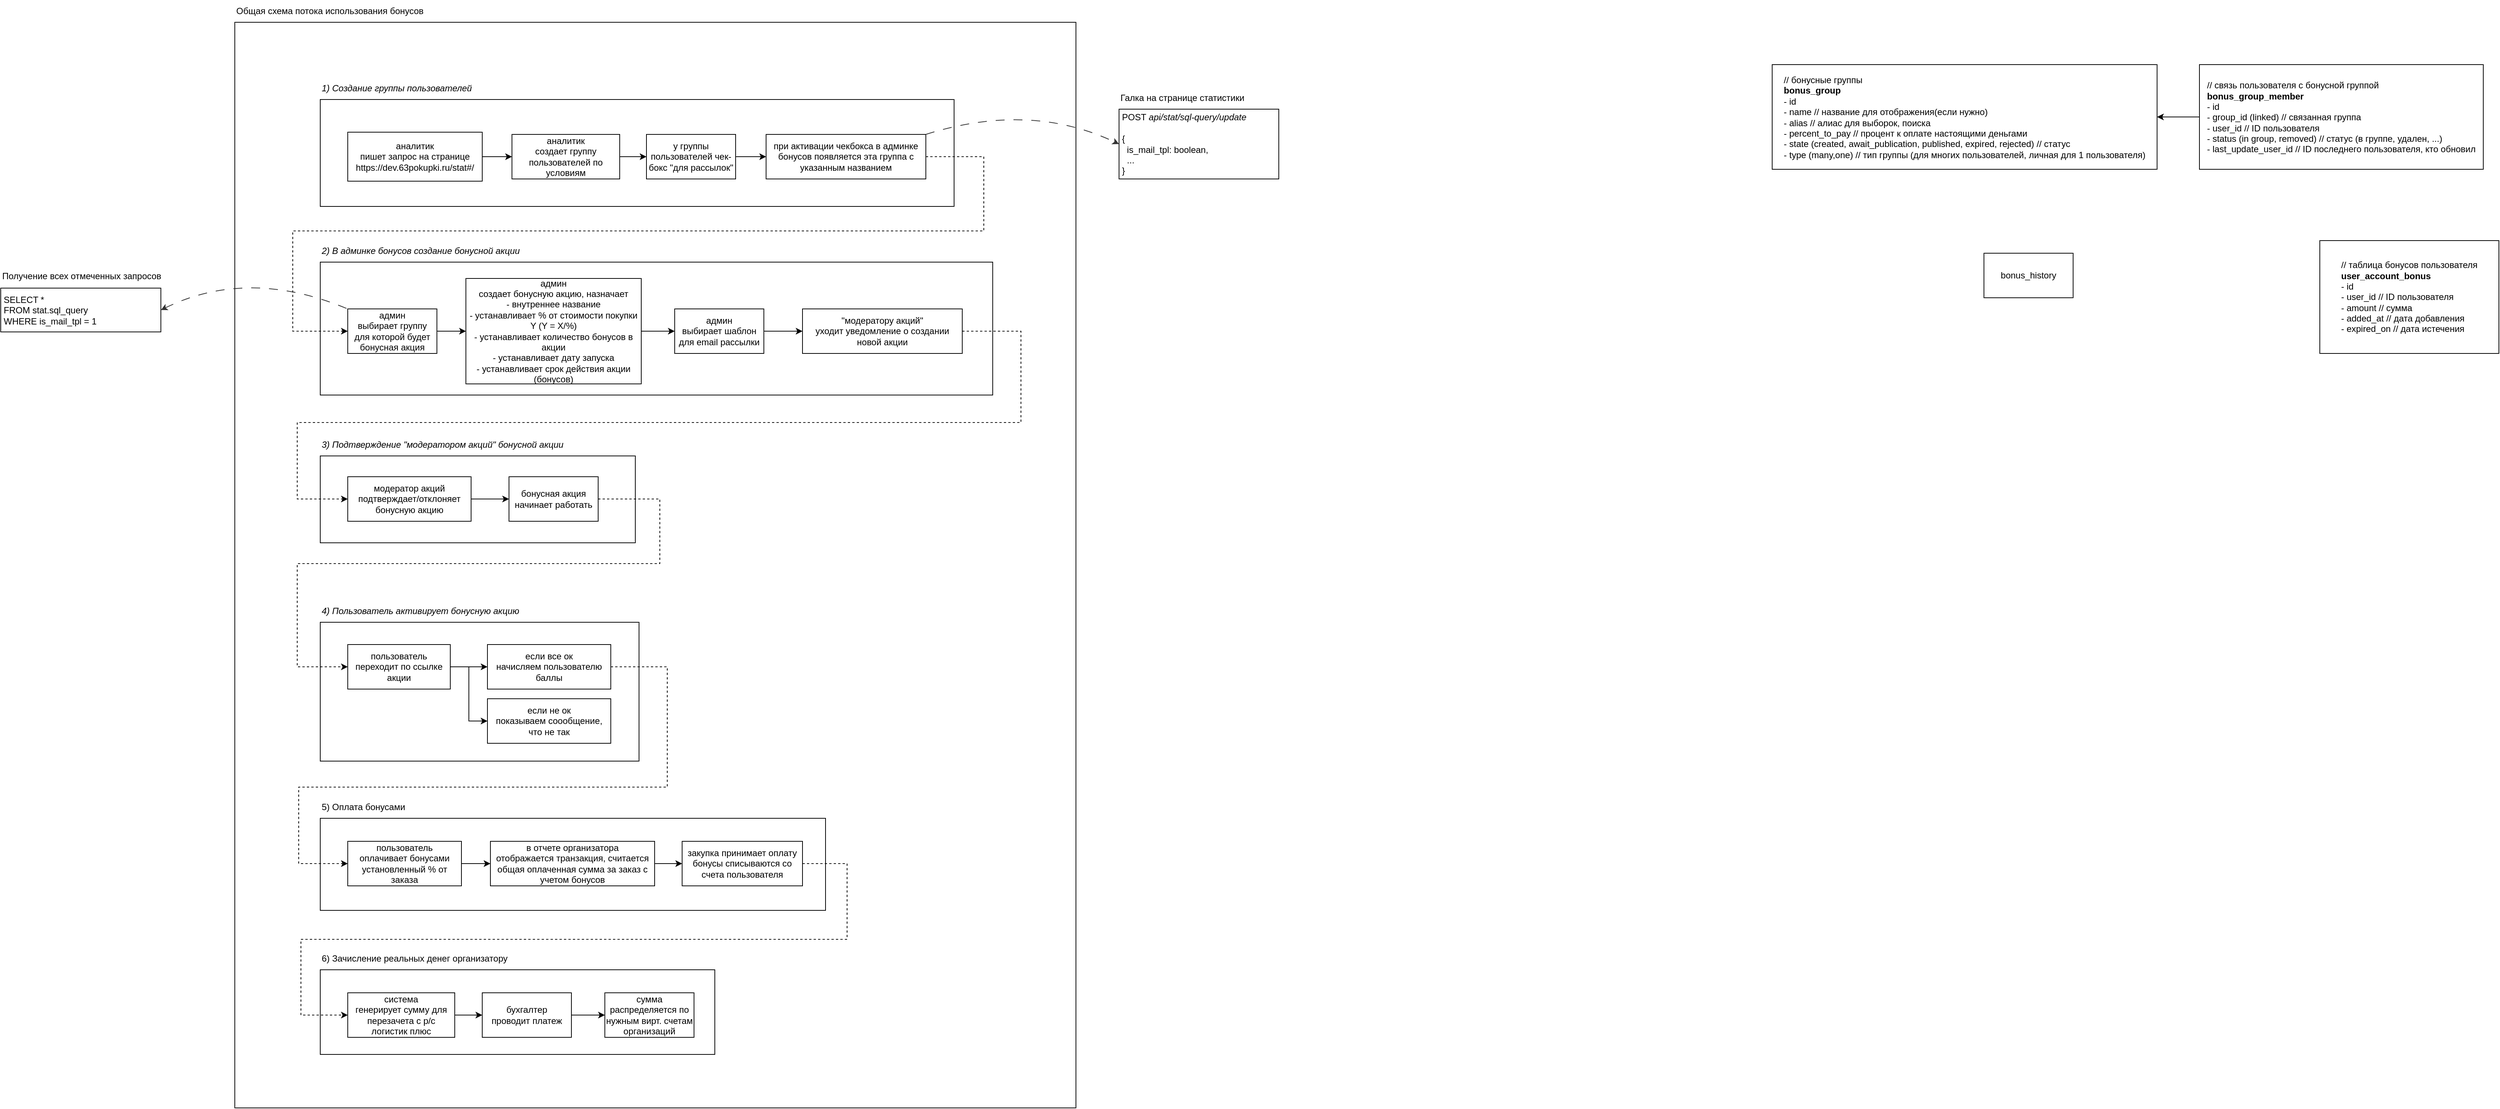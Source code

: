 <mxfile version="22.1.0" type="github">
  <diagram name="Страница — 1" id="X_pbbqrgJV0iN55l-i-a">
    <mxGraphModel dx="2057" dy="1208" grid="0" gridSize="10" guides="1" tooltips="1" connect="1" arrows="1" fold="1" page="0" pageScale="1" pageWidth="827" pageHeight="1169" math="0" shadow="0">
      <root>
        <mxCell id="0" />
        <mxCell id="1" parent="0" />
        <mxCell id="SRhxIpcrjBoFyI4u7-Of-20" value="" style="rounded=0;whiteSpace=wrap;html=1;" vertex="1" parent="1">
          <mxGeometry x="-424" y="-220" width="1132" height="1462" as="geometry" />
        </mxCell>
        <mxCell id="xc6Mat9f2Ct-LNurmztS-1" value="&lt;div style=&quot;text-align: left;&quot;&gt;&lt;span style=&quot;background-color: initial;&quot;&gt;// бонусные группы&lt;br&gt;&lt;b&gt;bonus_group&lt;/b&gt;&lt;/span&gt;&lt;/div&gt;&lt;div style=&quot;text-align: left;&quot;&gt;&lt;span style=&quot;background-color: initial;&quot;&gt;- id&lt;/span&gt;&lt;/div&gt;&lt;div style=&quot;text-align: left;&quot;&gt;- name // название для отображения(если нужно)&lt;br&gt;- alias // алиас для выборок, поиска&lt;br&gt;- percent_to_pay // процент к оплате настоящими деньгами&lt;br&gt;- state (created, await_&lt;span style=&quot;background-color: initial;&quot;&gt;publication,&amp;nbsp;&lt;/span&gt;&lt;span style=&quot;background-color: initial;&quot;&gt;published, expired, rejected&lt;/span&gt;&lt;span style=&quot;background-color: initial;&quot;&gt;) // статус&lt;/span&gt;&lt;/div&gt;&lt;div style=&quot;text-align: left;&quot;&gt;&lt;span style=&quot;background-color: initial;&quot;&gt;- type (many,one) // тип группы (для многих пользователей, личная для 1 пользователя)&lt;br&gt;&lt;/span&gt;&lt;/div&gt;" style="rounded=0;whiteSpace=wrap;html=1;" parent="1" vertex="1">
          <mxGeometry x="1645" y="-163" width="518" height="141" as="geometry" />
        </mxCell>
        <mxCell id="xc6Mat9f2Ct-LNurmztS-4" style="edgeStyle=orthogonalEdgeStyle;rounded=0;orthogonalLoop=1;jettySize=auto;html=1;exitX=0;exitY=0.5;exitDx=0;exitDy=0;entryX=1;entryY=0.5;entryDx=0;entryDy=0;" parent="1" source="xc6Mat9f2Ct-LNurmztS-3" target="xc6Mat9f2Ct-LNurmztS-1" edge="1">
          <mxGeometry relative="1" as="geometry" />
        </mxCell>
        <mxCell id="xc6Mat9f2Ct-LNurmztS-3" value="&lt;div style=&quot;text-align: left;&quot;&gt;// связь пользователя с бонусной группой&lt;br&gt;&lt;b&gt;bonus_group_member&lt;/b&gt;&lt;/div&gt;&lt;div style=&quot;text-align: left;&quot;&gt;- id&lt;/div&gt;&lt;div style=&quot;text-align: left;&quot;&gt;- group_id (linked) // связанная группа&lt;br&gt;- user_id // ID пользователя&lt;br&gt;- status (in group, removed) // статус (в группе, удален, ...)&lt;br&gt;- last_update_user_id // ID последнего пользователя, кто обновил&lt;/div&gt;" style="rounded=0;whiteSpace=wrap;html=1;" parent="1" vertex="1">
          <mxGeometry x="2220" y="-163" width="382" height="141" as="geometry" />
        </mxCell>
        <mxCell id="xc6Mat9f2Ct-LNurmztS-6" value="&lt;div style=&quot;text-align: left;&quot;&gt;// таблица бонусов пользователя&lt;br&gt;&lt;b&gt;user_account_bonus&lt;/b&gt;&lt;/div&gt;&lt;div style=&quot;text-align: left;&quot;&gt;- id&lt;br&gt;- user_id // ID пользователя&lt;br&gt;- amount // сумма&lt;br&gt;- added_at // дата добавления&lt;br&gt;- expired_on // дата истечения&lt;/div&gt;" style="rounded=0;whiteSpace=wrap;html=1;" parent="1" vertex="1">
          <mxGeometry x="2382" y="74" width="241" height="152" as="geometry" />
        </mxCell>
        <mxCell id="xc6Mat9f2Ct-LNurmztS-7" value="bonus_history" style="rounded=0;whiteSpace=wrap;html=1;" parent="1" vertex="1">
          <mxGeometry x="1930" y="91" width="120" height="60" as="geometry" />
        </mxCell>
        <mxCell id="KoCSp43wU_QVSIyziLk_-1" value="" style="rounded=0;whiteSpace=wrap;html=1;" parent="1" vertex="1">
          <mxGeometry x="-309" y="-116" width="853" height="144" as="geometry" />
        </mxCell>
        <mxCell id="KoCSp43wU_QVSIyziLk_-2" value="1) Создание группы пользователей" style="text;html=1;strokeColor=none;fillColor=none;align=left;verticalAlign=middle;whiteSpace=wrap;rounded=0;fontStyle=2" parent="1" vertex="1">
          <mxGeometry x="-309" y="-146" width="223" height="30" as="geometry" />
        </mxCell>
        <mxCell id="KoCSp43wU_QVSIyziLk_-5" style="edgeStyle=orthogonalEdgeStyle;rounded=0;orthogonalLoop=1;jettySize=auto;html=1;entryX=0;entryY=0.5;entryDx=0;entryDy=0;" parent="1" source="KoCSp43wU_QVSIyziLk_-3" target="KoCSp43wU_QVSIyziLk_-4" edge="1">
          <mxGeometry relative="1" as="geometry" />
        </mxCell>
        <mxCell id="KoCSp43wU_QVSIyziLk_-3" value="аналитик&lt;br&gt;пишет запрос на странице&lt;br&gt;https://dev.63pokupki.ru/stat#/&lt;br&gt;" style="rounded=0;whiteSpace=wrap;html=1;" parent="1" vertex="1">
          <mxGeometry x="-272" y="-72" width="181" height="66" as="geometry" />
        </mxCell>
        <mxCell id="KoCSp43wU_QVSIyziLk_-7" style="edgeStyle=orthogonalEdgeStyle;rounded=0;orthogonalLoop=1;jettySize=auto;html=1;exitX=1;exitY=0.5;exitDx=0;exitDy=0;entryX=0;entryY=0.5;entryDx=0;entryDy=0;" parent="1" source="KoCSp43wU_QVSIyziLk_-4" target="KoCSp43wU_QVSIyziLk_-6" edge="1">
          <mxGeometry relative="1" as="geometry" />
        </mxCell>
        <mxCell id="KoCSp43wU_QVSIyziLk_-4" value="аналитик&lt;br&gt;создает группу пользователей по условиям" style="rounded=0;whiteSpace=wrap;html=1;" parent="1" vertex="1">
          <mxGeometry x="-51" y="-69" width="145" height="60" as="geometry" />
        </mxCell>
        <mxCell id="KoCSp43wU_QVSIyziLk_-9" style="edgeStyle=orthogonalEdgeStyle;rounded=0;orthogonalLoop=1;jettySize=auto;html=1;entryX=0;entryY=0.5;entryDx=0;entryDy=0;" parent="1" source="KoCSp43wU_QVSIyziLk_-6" target="KoCSp43wU_QVSIyziLk_-8" edge="1">
          <mxGeometry relative="1" as="geometry" />
        </mxCell>
        <mxCell id="KoCSp43wU_QVSIyziLk_-6" value="у группы пользователей чек-бокс &quot;для рассылок&quot;" style="rounded=0;whiteSpace=wrap;html=1;" parent="1" vertex="1">
          <mxGeometry x="130" y="-69" width="120" height="60" as="geometry" />
        </mxCell>
        <mxCell id="KoCSp43wU_QVSIyziLk_-8" value="при активации чекбокса в админке бонусов появляется эта группа с указанным названием" style="rounded=0;whiteSpace=wrap;html=1;" parent="1" vertex="1">
          <mxGeometry x="291" y="-69" width="215" height="60" as="geometry" />
        </mxCell>
        <mxCell id="KoCSp43wU_QVSIyziLk_-10" value="" style="rounded=0;whiteSpace=wrap;html=1;" parent="1" vertex="1">
          <mxGeometry x="-309" y="103" width="905" height="179" as="geometry" />
        </mxCell>
        <mxCell id="KoCSp43wU_QVSIyziLk_-11" value="2) В админке бонусов создание бонусной акции" style="text;html=1;strokeColor=none;fillColor=none;align=left;verticalAlign=middle;whiteSpace=wrap;rounded=0;fontStyle=2" parent="1" vertex="1">
          <mxGeometry x="-309" y="73" width="286" height="30" as="geometry" />
        </mxCell>
        <mxCell id="KoCSp43wU_QVSIyziLk_-16" style="edgeStyle=orthogonalEdgeStyle;rounded=0;orthogonalLoop=1;jettySize=auto;html=1;entryX=0;entryY=0.5;entryDx=0;entryDy=0;" parent="1" source="KoCSp43wU_QVSIyziLk_-13" target="KoCSp43wU_QVSIyziLk_-15" edge="1">
          <mxGeometry relative="1" as="geometry" />
        </mxCell>
        <mxCell id="KoCSp43wU_QVSIyziLk_-13" value="админ&lt;br&gt;выбирает группу&lt;br&gt;для которой будет бонусная акция" style="rounded=0;whiteSpace=wrap;html=1;" parent="1" vertex="1">
          <mxGeometry x="-272" y="166" width="120" height="60" as="geometry" />
        </mxCell>
        <mxCell id="KoCSp43wU_QVSIyziLk_-14" style="edgeStyle=orthogonalEdgeStyle;rounded=0;orthogonalLoop=1;jettySize=auto;html=1;exitX=1;exitY=0.5;exitDx=0;exitDy=0;entryX=0;entryY=0.5;entryDx=0;entryDy=0;dashed=1;" parent="1" source="KoCSp43wU_QVSIyziLk_-8" target="KoCSp43wU_QVSIyziLk_-13" edge="1">
          <mxGeometry relative="1" as="geometry">
            <Array as="points">
              <mxPoint x="584" y="-39" />
              <mxPoint x="584" y="61" />
              <mxPoint x="-346" y="61" />
              <mxPoint x="-346" y="196" />
            </Array>
          </mxGeometry>
        </mxCell>
        <mxCell id="KoCSp43wU_QVSIyziLk_-25" style="edgeStyle=orthogonalEdgeStyle;rounded=0;orthogonalLoop=1;jettySize=auto;html=1;exitX=1;exitY=0.5;exitDx=0;exitDy=0;entryX=0;entryY=0.5;entryDx=0;entryDy=0;" parent="1" source="KoCSp43wU_QVSIyziLk_-15" target="KoCSp43wU_QVSIyziLk_-24" edge="1">
          <mxGeometry relative="1" as="geometry" />
        </mxCell>
        <mxCell id="KoCSp43wU_QVSIyziLk_-15" value="админ&lt;br&gt;создает бонусную акцию, назначает&lt;br&gt;- внутреннее название&lt;br&gt;- устанавливает % от стоимости покупки Y (Y = X/%)&lt;br&gt;- устанавливает количество бонусов в акции&lt;br&gt;- устанавливает дату запуска&lt;br&gt;- устанавливает срок действия акции (бонусов)" style="rounded=0;whiteSpace=wrap;html=1;" parent="1" vertex="1">
          <mxGeometry x="-113" y="125" width="236" height="142" as="geometry" />
        </mxCell>
        <mxCell id="KoCSp43wU_QVSIyziLk_-17" value="" style="rounded=0;whiteSpace=wrap;html=1;" parent="1" vertex="1">
          <mxGeometry x="-309" y="364" width="424" height="117" as="geometry" />
        </mxCell>
        <mxCell id="KoCSp43wU_QVSIyziLk_-19" value="&lt;i&gt;3) Подтверждение &quot;модератором акций&quot; бонусной акции&lt;/i&gt;" style="text;html=1;strokeColor=none;fillColor=none;align=left;verticalAlign=middle;whiteSpace=wrap;rounded=0;" parent="1" vertex="1">
          <mxGeometry x="-309" y="334" width="341" height="30" as="geometry" />
        </mxCell>
        <mxCell id="KoCSp43wU_QVSIyziLk_-28" style="edgeStyle=orthogonalEdgeStyle;rounded=0;orthogonalLoop=1;jettySize=auto;html=1;exitX=1;exitY=0.5;exitDx=0;exitDy=0;entryX=0;entryY=0.5;entryDx=0;entryDy=0;" parent="1" source="KoCSp43wU_QVSIyziLk_-20" target="KoCSp43wU_QVSIyziLk_-27" edge="1">
          <mxGeometry relative="1" as="geometry" />
        </mxCell>
        <mxCell id="KoCSp43wU_QVSIyziLk_-20" value="модератор акций&lt;br&gt;подтверждает/отклоняет бонусную акцию" style="rounded=0;whiteSpace=wrap;html=1;" parent="1" vertex="1">
          <mxGeometry x="-272" y="392" width="166" height="60" as="geometry" />
        </mxCell>
        <mxCell id="KoCSp43wU_QVSIyziLk_-21" style="edgeStyle=orthogonalEdgeStyle;rounded=0;orthogonalLoop=1;jettySize=auto;html=1;entryX=0;entryY=0.5;entryDx=0;entryDy=0;dashed=1;exitX=1;exitY=0.5;exitDx=0;exitDy=0;" parent="1" source="KoCSp43wU_QVSIyziLk_-22" target="KoCSp43wU_QVSIyziLk_-20" edge="1">
          <mxGeometry relative="1" as="geometry">
            <mxPoint x="612" y="281" as="sourcePoint" />
            <Array as="points">
              <mxPoint x="634" y="196" />
              <mxPoint x="634" y="319" />
              <mxPoint x="-340" y="319" />
              <mxPoint x="-340" y="422" />
            </Array>
          </mxGeometry>
        </mxCell>
        <mxCell id="KoCSp43wU_QVSIyziLk_-22" value="&quot;модератору акций&quot;&lt;br&gt;уходит уведомление о создании новой акции" style="rounded=0;whiteSpace=wrap;html=1;" parent="1" vertex="1">
          <mxGeometry x="340" y="166" width="215" height="60" as="geometry" />
        </mxCell>
        <mxCell id="KoCSp43wU_QVSIyziLk_-26" style="edgeStyle=orthogonalEdgeStyle;rounded=0;orthogonalLoop=1;jettySize=auto;html=1;exitX=1;exitY=0.5;exitDx=0;exitDy=0;entryX=0;entryY=0.5;entryDx=0;entryDy=0;" parent="1" source="KoCSp43wU_QVSIyziLk_-24" target="KoCSp43wU_QVSIyziLk_-22" edge="1">
          <mxGeometry relative="1" as="geometry" />
        </mxCell>
        <mxCell id="KoCSp43wU_QVSIyziLk_-24" value="админ&lt;br&gt;выбирает шаблон для email рассылки" style="rounded=0;whiteSpace=wrap;html=1;" parent="1" vertex="1">
          <mxGeometry x="168" y="166" width="120" height="60" as="geometry" />
        </mxCell>
        <mxCell id="KoCSp43wU_QVSIyziLk_-27" value="бонусная акция начинает работать" style="rounded=0;whiteSpace=wrap;html=1;" parent="1" vertex="1">
          <mxGeometry x="-55" y="392" width="120" height="60" as="geometry" />
        </mxCell>
        <mxCell id="KoCSp43wU_QVSIyziLk_-29" value="" style="rounded=0;whiteSpace=wrap;html=1;" parent="1" vertex="1">
          <mxGeometry x="-309" y="588" width="429" height="187" as="geometry" />
        </mxCell>
        <mxCell id="KoCSp43wU_QVSIyziLk_-30" value="&lt;i&gt;4) Пользователь активирует бонусную акцию&lt;/i&gt;" style="text;html=1;strokeColor=none;fillColor=none;align=left;verticalAlign=middle;whiteSpace=wrap;rounded=0;" parent="1" vertex="1">
          <mxGeometry x="-309" y="558" width="276" height="30" as="geometry" />
        </mxCell>
        <mxCell id="KoCSp43wU_QVSIyziLk_-34" style="edgeStyle=orthogonalEdgeStyle;rounded=0;orthogonalLoop=1;jettySize=auto;html=1;exitX=1;exitY=0.5;exitDx=0;exitDy=0;entryX=0;entryY=0.5;entryDx=0;entryDy=0;" parent="1" source="KoCSp43wU_QVSIyziLk_-31" target="KoCSp43wU_QVSIyziLk_-33" edge="1">
          <mxGeometry relative="1" as="geometry" />
        </mxCell>
        <mxCell id="SRhxIpcrjBoFyI4u7-Of-2" style="edgeStyle=orthogonalEdgeStyle;rounded=0;orthogonalLoop=1;jettySize=auto;html=1;entryX=0;entryY=0.5;entryDx=0;entryDy=0;" edge="1" parent="1" source="KoCSp43wU_QVSIyziLk_-31" target="SRhxIpcrjBoFyI4u7-Of-1">
          <mxGeometry relative="1" as="geometry" />
        </mxCell>
        <mxCell id="KoCSp43wU_QVSIyziLk_-31" value="пользователь&lt;br&gt;переходит по ссылке акции" style="rounded=0;whiteSpace=wrap;html=1;" parent="1" vertex="1">
          <mxGeometry x="-272" y="618" width="138" height="60" as="geometry" />
        </mxCell>
        <mxCell id="KoCSp43wU_QVSIyziLk_-32" style="edgeStyle=orthogonalEdgeStyle;rounded=0;orthogonalLoop=1;jettySize=auto;html=1;entryX=0;entryY=0.5;entryDx=0;entryDy=0;dashed=1;" parent="1" source="KoCSp43wU_QVSIyziLk_-27" target="KoCSp43wU_QVSIyziLk_-31" edge="1">
          <mxGeometry relative="1" as="geometry">
            <Array as="points">
              <mxPoint x="148" y="422" />
              <mxPoint x="148" y="509" />
              <mxPoint x="-340" y="509" />
              <mxPoint x="-340" y="648" />
            </Array>
          </mxGeometry>
        </mxCell>
        <mxCell id="KoCSp43wU_QVSIyziLk_-33" value="если все ок&lt;br&gt;начисляем пользователю баллы" style="rounded=0;whiteSpace=wrap;html=1;" parent="1" vertex="1">
          <mxGeometry x="-84" y="618" width="166" height="60" as="geometry" />
        </mxCell>
        <mxCell id="SRhxIpcrjBoFyI4u7-Of-1" value="если не ок&lt;br&gt;показываем соообщение, что не так" style="rounded=0;whiteSpace=wrap;html=1;" vertex="1" parent="1">
          <mxGeometry x="-84" y="691" width="166" height="60" as="geometry" />
        </mxCell>
        <mxCell id="SRhxIpcrjBoFyI4u7-Of-3" value="" style="rounded=0;whiteSpace=wrap;html=1;" vertex="1" parent="1">
          <mxGeometry x="-309" y="852" width="680" height="124" as="geometry" />
        </mxCell>
        <mxCell id="SRhxIpcrjBoFyI4u7-Of-4" value="5) Оплата бонусами" style="text;html=1;strokeColor=none;fillColor=none;align=left;verticalAlign=middle;whiteSpace=wrap;rounded=0;" vertex="1" parent="1">
          <mxGeometry x="-309" y="822" width="229" height="30" as="geometry" />
        </mxCell>
        <mxCell id="SRhxIpcrjBoFyI4u7-Of-11" style="edgeStyle=orthogonalEdgeStyle;rounded=0;orthogonalLoop=1;jettySize=auto;html=1;entryX=0;entryY=0.5;entryDx=0;entryDy=0;" edge="1" parent="1" source="SRhxIpcrjBoFyI4u7-Of-6" target="SRhxIpcrjBoFyI4u7-Of-10">
          <mxGeometry relative="1" as="geometry" />
        </mxCell>
        <mxCell id="SRhxIpcrjBoFyI4u7-Of-6" value="пользователь&lt;br&gt;оплачивает бонусами установленный % от заказа" style="rounded=0;whiteSpace=wrap;html=1;" vertex="1" parent="1">
          <mxGeometry x="-272" y="883" width="153" height="60" as="geometry" />
        </mxCell>
        <mxCell id="SRhxIpcrjBoFyI4u7-Of-7" style="edgeStyle=orthogonalEdgeStyle;rounded=0;orthogonalLoop=1;jettySize=auto;html=1;entryX=0;entryY=0.5;entryDx=0;entryDy=0;dashed=1;" edge="1" parent="1" source="KoCSp43wU_QVSIyziLk_-33" target="SRhxIpcrjBoFyI4u7-Of-6">
          <mxGeometry relative="1" as="geometry">
            <Array as="points">
              <mxPoint x="158" y="648" />
              <mxPoint x="158" y="810" />
              <mxPoint x="-338" y="810" />
              <mxPoint x="-338" y="913" />
            </Array>
          </mxGeometry>
        </mxCell>
        <mxCell id="SRhxIpcrjBoFyI4u7-Of-8" value="" style="rounded=0;whiteSpace=wrap;html=1;" vertex="1" parent="1">
          <mxGeometry x="-309" y="1056" width="531" height="114" as="geometry" />
        </mxCell>
        <mxCell id="SRhxIpcrjBoFyI4u7-Of-9" value="6) Зачисление реальных денег организатору" style="text;html=1;strokeColor=none;fillColor=none;align=left;verticalAlign=middle;whiteSpace=wrap;rounded=0;" vertex="1" parent="1">
          <mxGeometry x="-309" y="1026" width="264" height="30" as="geometry" />
        </mxCell>
        <mxCell id="SRhxIpcrjBoFyI4u7-Of-13" style="edgeStyle=orthogonalEdgeStyle;rounded=0;orthogonalLoop=1;jettySize=auto;html=1;exitX=1;exitY=0.5;exitDx=0;exitDy=0;entryX=0;entryY=0.5;entryDx=0;entryDy=0;" edge="1" parent="1" source="SRhxIpcrjBoFyI4u7-Of-10" target="SRhxIpcrjBoFyI4u7-Of-12">
          <mxGeometry relative="1" as="geometry" />
        </mxCell>
        <mxCell id="SRhxIpcrjBoFyI4u7-Of-10" value="в отчете организатора&lt;br&gt;отображается транзакция, считается общая оплаченная сумма за заказ с учетом бонусов" style="rounded=0;whiteSpace=wrap;html=1;" vertex="1" parent="1">
          <mxGeometry x="-80" y="883" width="221" height="60" as="geometry" />
        </mxCell>
        <mxCell id="SRhxIpcrjBoFyI4u7-Of-15" style="edgeStyle=orthogonalEdgeStyle;rounded=0;orthogonalLoop=1;jettySize=auto;html=1;exitX=1;exitY=0.5;exitDx=0;exitDy=0;entryX=0;entryY=0.5;entryDx=0;entryDy=0;dashed=1;" edge="1" parent="1" source="SRhxIpcrjBoFyI4u7-Of-12" target="SRhxIpcrjBoFyI4u7-Of-14">
          <mxGeometry relative="1" as="geometry">
            <Array as="points">
              <mxPoint x="400" y="913" />
              <mxPoint x="400" y="1015" />
              <mxPoint x="-335" y="1015" />
              <mxPoint x="-335" y="1117" />
            </Array>
          </mxGeometry>
        </mxCell>
        <mxCell id="SRhxIpcrjBoFyI4u7-Of-12" value="закупка принимает оплату&lt;br&gt;бонусы списываются со счета пользователя" style="rounded=0;whiteSpace=wrap;html=1;" vertex="1" parent="1">
          <mxGeometry x="178" y="883" width="162" height="60" as="geometry" />
        </mxCell>
        <mxCell id="SRhxIpcrjBoFyI4u7-Of-17" style="edgeStyle=orthogonalEdgeStyle;rounded=0;orthogonalLoop=1;jettySize=auto;html=1;entryX=0;entryY=0.5;entryDx=0;entryDy=0;" edge="1" parent="1" source="SRhxIpcrjBoFyI4u7-Of-14" target="SRhxIpcrjBoFyI4u7-Of-16">
          <mxGeometry relative="1" as="geometry" />
        </mxCell>
        <mxCell id="SRhxIpcrjBoFyI4u7-Of-14" value="система&lt;br&gt;генерирует сумму для перезачета с р/с логистик плюс" style="rounded=0;whiteSpace=wrap;html=1;" vertex="1" parent="1">
          <mxGeometry x="-272" y="1087" width="144" height="60" as="geometry" />
        </mxCell>
        <mxCell id="SRhxIpcrjBoFyI4u7-Of-19" style="edgeStyle=orthogonalEdgeStyle;rounded=0;orthogonalLoop=1;jettySize=auto;html=1;exitX=1;exitY=0.5;exitDx=0;exitDy=0;entryX=0;entryY=0.5;entryDx=0;entryDy=0;" edge="1" parent="1" source="SRhxIpcrjBoFyI4u7-Of-16" target="SRhxIpcrjBoFyI4u7-Of-18">
          <mxGeometry relative="1" as="geometry" />
        </mxCell>
        <mxCell id="SRhxIpcrjBoFyI4u7-Of-16" value="бухгалтер&lt;br&gt;проводит платеж" style="rounded=0;whiteSpace=wrap;html=1;" vertex="1" parent="1">
          <mxGeometry x="-91" y="1087" width="120" height="60" as="geometry" />
        </mxCell>
        <mxCell id="SRhxIpcrjBoFyI4u7-Of-18" value="сумма распределяется по нужным вирт. счетам организаций" style="rounded=0;whiteSpace=wrap;html=1;" vertex="1" parent="1">
          <mxGeometry x="74" y="1087" width="120" height="60" as="geometry" />
        </mxCell>
        <mxCell id="SRhxIpcrjBoFyI4u7-Of-22" value="Общая схема потока использования бонусов" style="text;html=1;strokeColor=none;fillColor=none;align=left;verticalAlign=middle;whiteSpace=wrap;rounded=0;" vertex="1" parent="1">
          <mxGeometry x="-424" y="-250" width="286" height="30" as="geometry" />
        </mxCell>
        <mxCell id="SRhxIpcrjBoFyI4u7-Of-26" value="&lt;span style=&quot;color: rgb(0, 0, 0); font-family: Helvetica; font-size: 12px; font-style: normal; font-variant-ligatures: normal; font-variant-caps: normal; font-weight: 400; letter-spacing: normal; orphans: 2; text-indent: 0px; text-transform: none; widows: 2; word-spacing: 0px; -webkit-text-stroke-width: 0px; background-color: rgb(255, 255, 255); text-decoration-thickness: initial; text-decoration-style: initial; text-decoration-color: initial; float: none; display: inline !important;&quot;&gt;POST&lt;span&gt;&amp;nbsp;&lt;/span&gt;&lt;/span&gt;&lt;i style=&quot;border-color: var(--border-color); color: rgb(0, 0, 0); font-family: Helvetica; font-size: 12px; font-variant-ligatures: normal; font-variant-caps: normal; font-weight: 400; letter-spacing: normal; orphans: 2; text-indent: 0px; text-transform: none; widows: 2; word-spacing: 0px; -webkit-text-stroke-width: 0px; background-color: rgb(255, 255, 255); text-decoration-thickness: initial; text-decoration-style: initial; text-decoration-color: initial;&quot;&gt;api/stat/sql-query/update&lt;/i&gt;&lt;span style=&quot;color: rgb(0, 0, 0); font-family: Helvetica; font-size: 12px; font-style: normal; font-variant-ligatures: normal; font-variant-caps: normal; font-weight: 400; letter-spacing: normal; orphans: 2; text-indent: 0px; text-transform: none; widows: 2; word-spacing: 0px; -webkit-text-stroke-width: 0px; background-color: rgb(255, 255, 255); text-decoration-thickness: initial; text-decoration-style: initial; text-decoration-color: initial; float: none; display: inline !important;&quot;&gt;&amp;nbsp;&lt;/span&gt;&lt;br style=&quot;border-color: var(--border-color); color: rgb(0, 0, 0); font-family: Helvetica; font-size: 12px; font-style: normal; font-variant-ligatures: normal; font-variant-caps: normal; font-weight: 400; letter-spacing: normal; orphans: 2; text-indent: 0px; text-transform: none; widows: 2; word-spacing: 0px; -webkit-text-stroke-width: 0px; background-color: rgb(255, 255, 255); text-decoration-thickness: initial; text-decoration-style: initial; text-decoration-color: initial;&quot;&gt;&lt;br style=&quot;border-color: var(--border-color); color: rgb(0, 0, 0); font-family: Helvetica; font-size: 12px; font-style: normal; font-variant-ligatures: normal; font-variant-caps: normal; font-weight: 400; letter-spacing: normal; orphans: 2; text-indent: 0px; text-transform: none; widows: 2; word-spacing: 0px; -webkit-text-stroke-width: 0px; background-color: rgb(255, 255, 255); text-decoration-thickness: initial; text-decoration-style: initial; text-decoration-color: initial;&quot;&gt;&lt;span style=&quot;color: rgb(0, 0, 0); font-family: Helvetica; font-size: 12px; font-style: normal; font-variant-ligatures: normal; font-variant-caps: normal; font-weight: 400; letter-spacing: normal; orphans: 2; text-indent: 0px; text-transform: none; widows: 2; word-spacing: 0px; -webkit-text-stroke-width: 0px; background-color: rgb(255, 255, 255); text-decoration-thickness: initial; text-decoration-style: initial; text-decoration-color: initial; float: none; display: inline !important;&quot;&gt;{&lt;/span&gt;&lt;br style=&quot;border-color: var(--border-color); color: rgb(0, 0, 0); font-family: Helvetica; font-size: 12px; font-style: normal; font-variant-ligatures: normal; font-variant-caps: normal; font-weight: 400; letter-spacing: normal; orphans: 2; text-indent: 0px; text-transform: none; widows: 2; word-spacing: 0px; -webkit-text-stroke-width: 0px; background-color: rgb(255, 255, 255); text-decoration-thickness: initial; text-decoration-style: initial; text-decoration-color: initial;&quot;&gt;&lt;span style=&quot;color: rgb(0, 0, 0); font-family: Helvetica; font-size: 12px; font-style: normal; font-variant-ligatures: normal; font-variant-caps: normal; font-weight: 400; letter-spacing: normal; orphans: 2; text-indent: 0px; text-transform: none; widows: 2; word-spacing: 0px; -webkit-text-stroke-width: 0px; background-color: rgb(255, 255, 255); text-decoration-thickness: initial; text-decoration-style: initial; text-decoration-color: initial; float: none; display: inline !important;&quot;&gt;&amp;nbsp; is_mail_tpl: boolean,&lt;/span&gt;&lt;br style=&quot;border-color: var(--border-color); color: rgb(0, 0, 0); font-family: Helvetica; font-size: 12px; font-style: normal; font-variant-ligatures: normal; font-variant-caps: normal; font-weight: 400; letter-spacing: normal; orphans: 2; text-indent: 0px; text-transform: none; widows: 2; word-spacing: 0px; -webkit-text-stroke-width: 0px; background-color: rgb(255, 255, 255); text-decoration-thickness: initial; text-decoration-style: initial; text-decoration-color: initial;&quot;&gt;&lt;span style=&quot;color: rgb(0, 0, 0); font-family: Helvetica; font-size: 12px; font-style: normal; font-variant-ligatures: normal; font-variant-caps: normal; font-weight: 400; letter-spacing: normal; orphans: 2; text-indent: 0px; text-transform: none; widows: 2; word-spacing: 0px; -webkit-text-stroke-width: 0px; background-color: rgb(255, 255, 255); text-decoration-thickness: initial; text-decoration-style: initial; text-decoration-color: initial; float: none; display: inline !important;&quot;&gt;&amp;nbsp; ...&lt;/span&gt;&lt;br style=&quot;border-color: var(--border-color); color: rgb(0, 0, 0); font-family: Helvetica; font-size: 12px; font-style: normal; font-variant-ligatures: normal; font-variant-caps: normal; font-weight: 400; letter-spacing: normal; orphans: 2; text-indent: 0px; text-transform: none; widows: 2; word-spacing: 0px; -webkit-text-stroke-width: 0px; background-color: rgb(255, 255, 255); text-decoration-thickness: initial; text-decoration-style: initial; text-decoration-color: initial;&quot;&gt;&lt;span style=&quot;color: rgb(0, 0, 0); font-family: Helvetica; font-size: 12px; font-style: normal; font-variant-ligatures: normal; font-variant-caps: normal; font-weight: 400; letter-spacing: normal; orphans: 2; text-indent: 0px; text-transform: none; widows: 2; word-spacing: 0px; -webkit-text-stroke-width: 0px; background-color: rgb(255, 255, 255); text-decoration-thickness: initial; text-decoration-style: initial; text-decoration-color: initial; float: none; display: inline !important;&quot;&gt;}&lt;/span&gt;" style="rounded=0;whiteSpace=wrap;html=1;align=left;spacingLeft=2;" vertex="1" parent="1">
          <mxGeometry x="766" y="-103" width="215" height="94" as="geometry" />
        </mxCell>
        <mxCell id="SRhxIpcrjBoFyI4u7-Of-27" value="Галка на странице статистики" style="text;html=1;strokeColor=none;fillColor=none;align=left;verticalAlign=middle;whiteSpace=wrap;rounded=0;" vertex="1" parent="1">
          <mxGeometry x="766" y="-133" width="185" height="30" as="geometry" />
        </mxCell>
        <mxCell id="SRhxIpcrjBoFyI4u7-Of-28" value="SELECT *&lt;br&gt;FROM stat.sql_query&lt;br&gt;WHERE is_mail_tpl = 1" style="rounded=0;whiteSpace=wrap;html=1;align=left;spacingLeft=2;" vertex="1" parent="1">
          <mxGeometry x="-739" y="138" width="215.5" height="59" as="geometry" />
        </mxCell>
        <mxCell id="SRhxIpcrjBoFyI4u7-Of-30" value="Получение всех отмеченных запросов" style="text;html=1;strokeColor=none;fillColor=none;align=left;verticalAlign=middle;whiteSpace=wrap;rounded=0;" vertex="1" parent="1">
          <mxGeometry x="-739" y="107" width="232.5" height="30" as="geometry" />
        </mxCell>
        <mxCell id="SRhxIpcrjBoFyI4u7-Of-32" value="" style="curved=1;endArrow=none;html=1;rounded=0;exitX=1;exitY=0.5;exitDx=0;exitDy=0;entryX=0;entryY=0;entryDx=0;entryDy=0;dashed=1;dashPattern=12 12;strokeWidth=1;startArrow=classic;startFill=1;endFill=0;strokeColor=#333333;" edge="1" parent="1" source="SRhxIpcrjBoFyI4u7-Of-28" target="KoCSp43wU_QVSIyziLk_-13">
          <mxGeometry width="50" height="50" relative="1" as="geometry">
            <mxPoint x="-388" y="174" as="sourcePoint" />
            <mxPoint x="-338" y="124" as="targetPoint" />
            <Array as="points">
              <mxPoint x="-406" y="110" />
            </Array>
          </mxGeometry>
        </mxCell>
        <mxCell id="SRhxIpcrjBoFyI4u7-Of-33" value="" style="curved=1;endArrow=classic;html=1;rounded=0;exitX=1;exitY=0;exitDx=0;exitDy=0;entryX=0;entryY=0.5;entryDx=0;entryDy=0;dashed=1;dashPattern=12 12;strokeWidth=1;startArrow=none;startFill=0;endFill=1;strokeColor=#333333;" edge="1" parent="1" source="KoCSp43wU_QVSIyziLk_-8" target="SRhxIpcrjBoFyI4u7-Of-26">
          <mxGeometry width="50" height="50" relative="1" as="geometry">
            <mxPoint x="544" y="-40" as="sourcePoint" />
            <mxPoint x="795" y="-42" as="targetPoint" />
            <Array as="points">
              <mxPoint x="646" y="-113" />
            </Array>
          </mxGeometry>
        </mxCell>
      </root>
    </mxGraphModel>
  </diagram>
</mxfile>
